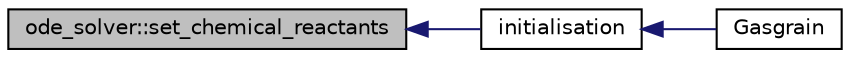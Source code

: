 digraph G
{
  edge [fontname="Helvetica",fontsize="10",labelfontname="Helvetica",labelfontsize="10"];
  node [fontname="Helvetica",fontsize="10",shape=record];
  rankdir=LR;
  Node1 [label="ode_solver::set_chemical_reactants",height=0.2,width=0.4,color="black", fillcolor="grey75", style="filled" fontcolor="black"];
  Node1 -> Node2 [dir=back,color="midnightblue",fontsize="10",style="solid",fontname="Helvetica"];
  Node2 [label="initialisation",height=0.2,width=0.4,color="black", fillcolor="white", style="filled",URL="$nautilus_8f90.html#a568414246db75acf75fb8fd7ebc909b2",tooltip="Routine that contain all initialisation that needs to be done in the code before the integration..."];
  Node2 -> Node3 [dir=back,color="midnightblue",fontsize="10",style="solid",fontname="Helvetica"];
  Node3 [label="Gasgrain",height=0.2,width=0.4,color="black", fillcolor="white", style="filled",URL="$nautilus_8f90.html#a581e8920671b59dd3be0bd0cd3a87373"];
}
